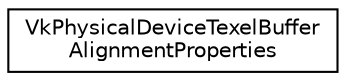 digraph "Graphical Class Hierarchy"
{
 // LATEX_PDF_SIZE
  edge [fontname="Helvetica",fontsize="10",labelfontname="Helvetica",labelfontsize="10"];
  node [fontname="Helvetica",fontsize="10",shape=record];
  rankdir="LR";
  Node0 [label="VkPhysicalDeviceTexelBuffer\lAlignmentProperties",height=0.2,width=0.4,color="black", fillcolor="white", style="filled",URL="$structVkPhysicalDeviceTexelBufferAlignmentProperties.html",tooltip=" "];
}
